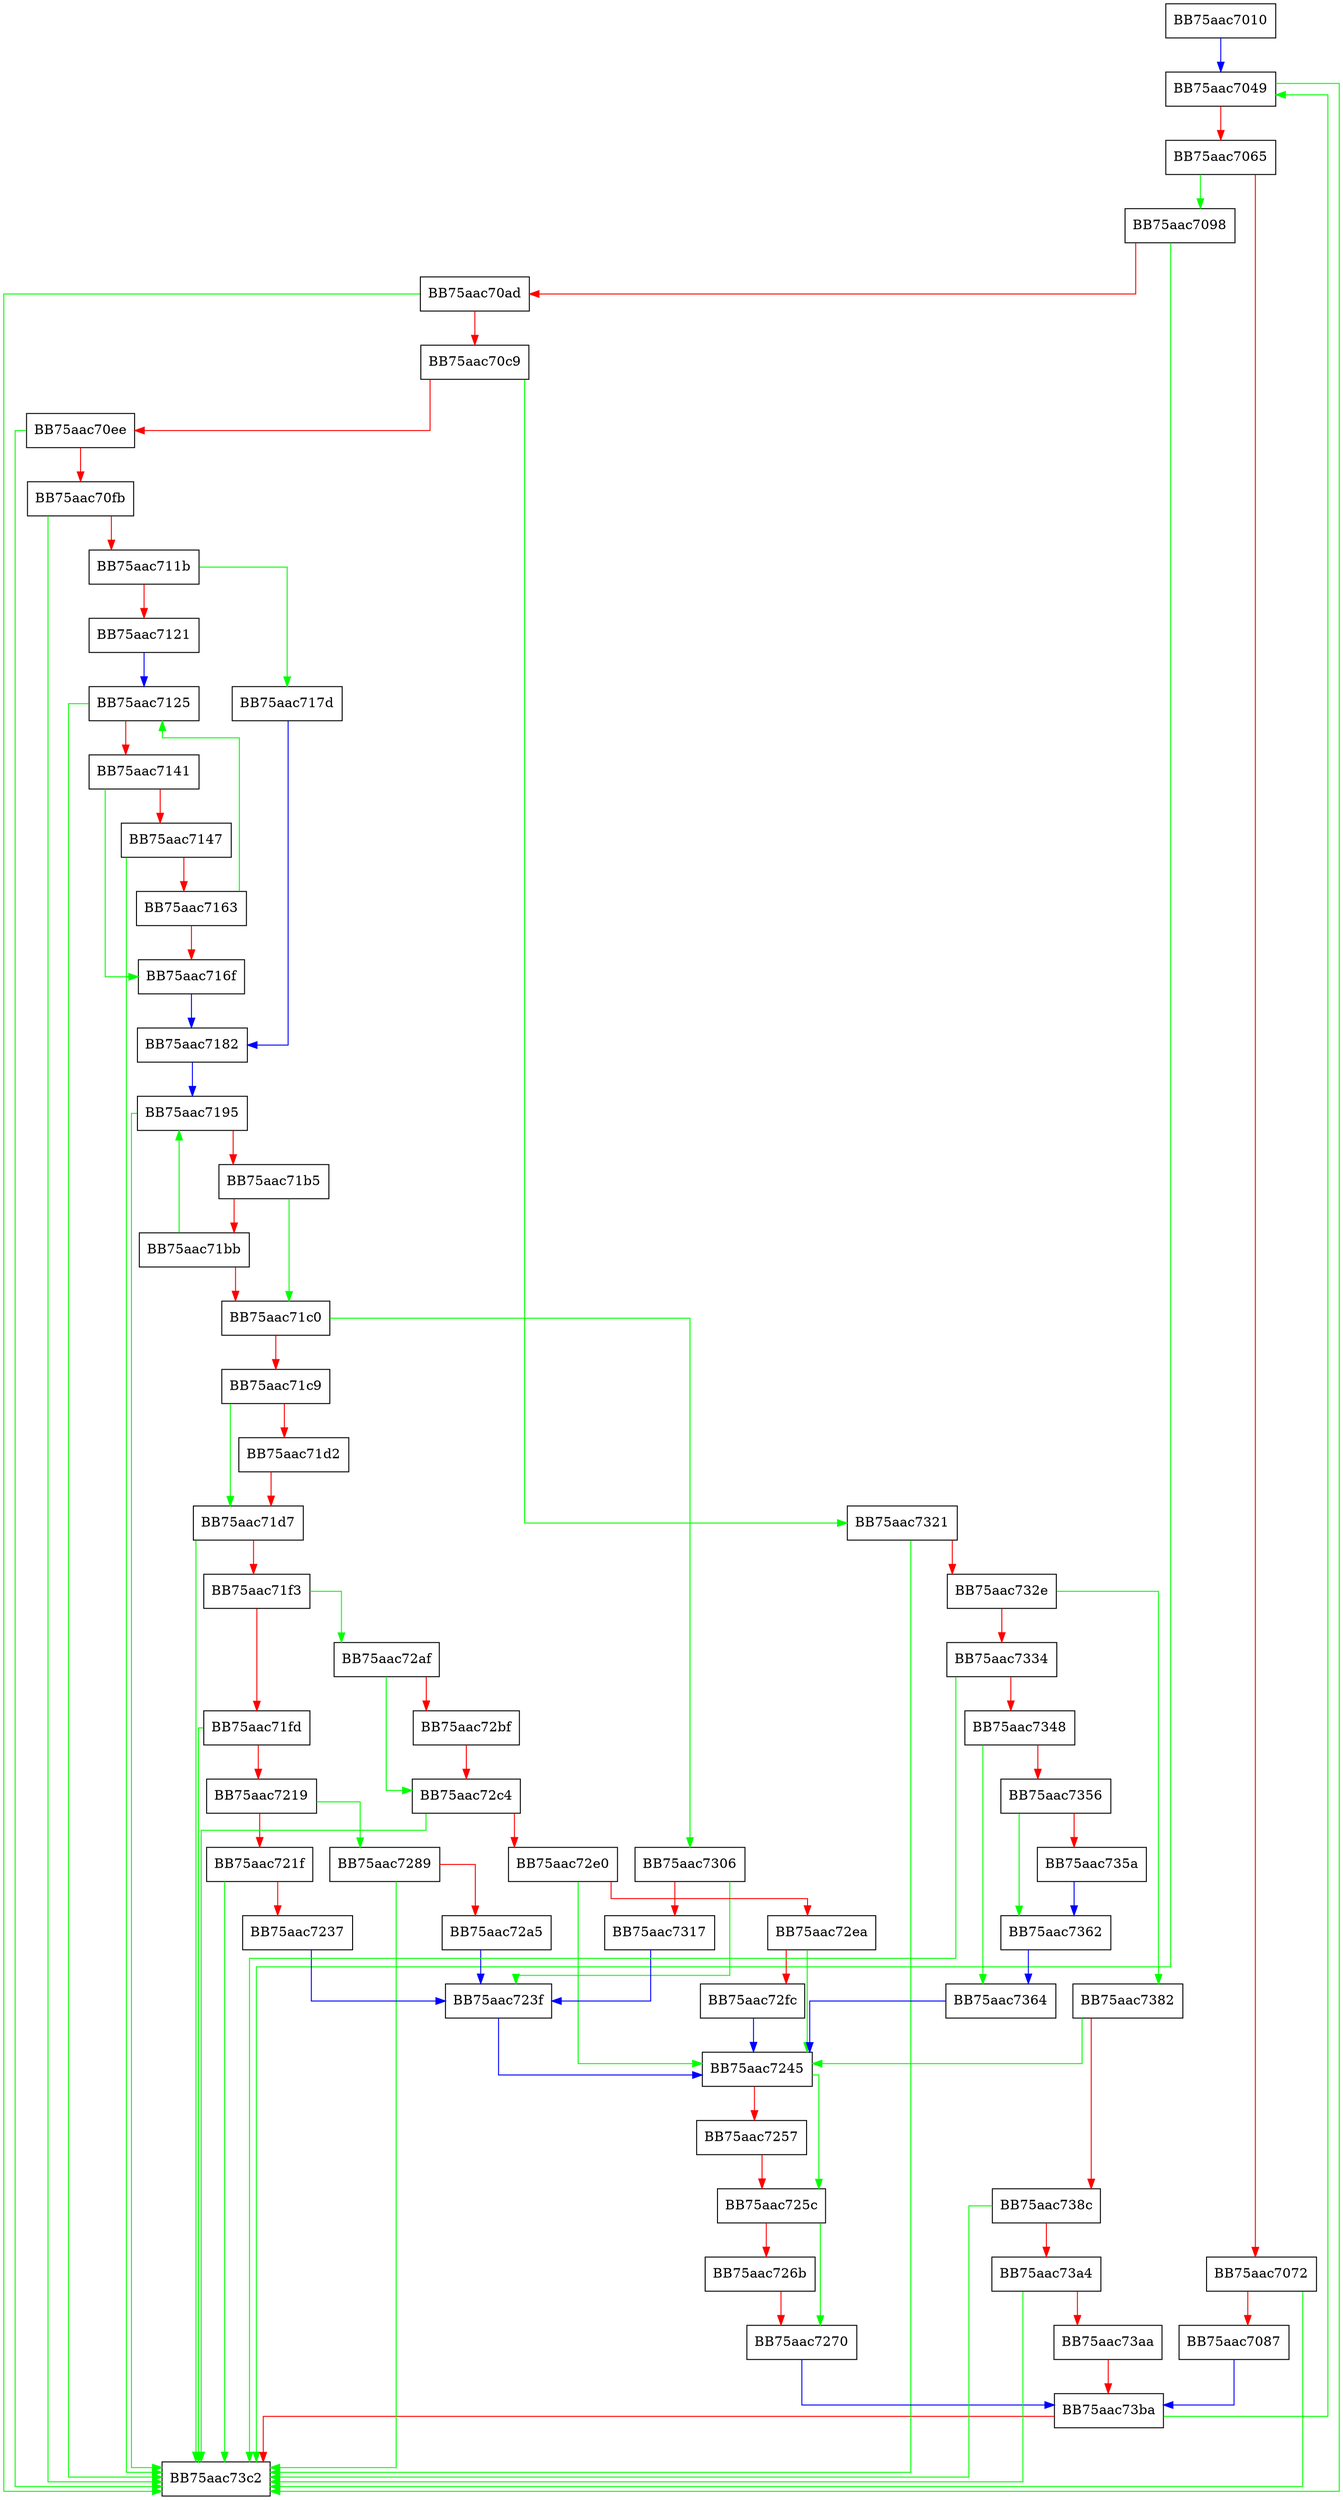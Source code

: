 digraph OnTheFly {
  node [shape="box"];
  graph [splines=ortho];
  BB75aac7010 -> BB75aac7049 [color="blue"];
  BB75aac7049 -> BB75aac73c2 [color="green"];
  BB75aac7049 -> BB75aac7065 [color="red"];
  BB75aac7065 -> BB75aac7098 [color="green"];
  BB75aac7065 -> BB75aac7072 [color="red"];
  BB75aac7072 -> BB75aac73c2 [color="green"];
  BB75aac7072 -> BB75aac7087 [color="red"];
  BB75aac7087 -> BB75aac73ba [color="blue"];
  BB75aac7098 -> BB75aac73c2 [color="green"];
  BB75aac7098 -> BB75aac70ad [color="red"];
  BB75aac70ad -> BB75aac73c2 [color="green"];
  BB75aac70ad -> BB75aac70c9 [color="red"];
  BB75aac70c9 -> BB75aac7321 [color="green"];
  BB75aac70c9 -> BB75aac70ee [color="red"];
  BB75aac70ee -> BB75aac73c2 [color="green"];
  BB75aac70ee -> BB75aac70fb [color="red"];
  BB75aac70fb -> BB75aac73c2 [color="green"];
  BB75aac70fb -> BB75aac711b [color="red"];
  BB75aac711b -> BB75aac717d [color="green"];
  BB75aac711b -> BB75aac7121 [color="red"];
  BB75aac7121 -> BB75aac7125 [color="blue"];
  BB75aac7125 -> BB75aac73c2 [color="green"];
  BB75aac7125 -> BB75aac7141 [color="red"];
  BB75aac7141 -> BB75aac716f [color="green"];
  BB75aac7141 -> BB75aac7147 [color="red"];
  BB75aac7147 -> BB75aac73c2 [color="green"];
  BB75aac7147 -> BB75aac7163 [color="red"];
  BB75aac7163 -> BB75aac7125 [color="green"];
  BB75aac7163 -> BB75aac716f [color="red"];
  BB75aac716f -> BB75aac7182 [color="blue"];
  BB75aac717d -> BB75aac7182 [color="blue"];
  BB75aac7182 -> BB75aac7195 [color="blue"];
  BB75aac7195 -> BB75aac73c2 [color="green"];
  BB75aac7195 -> BB75aac71b5 [color="red"];
  BB75aac71b5 -> BB75aac71c0 [color="green"];
  BB75aac71b5 -> BB75aac71bb [color="red"];
  BB75aac71bb -> BB75aac7195 [color="green"];
  BB75aac71bb -> BB75aac71c0 [color="red"];
  BB75aac71c0 -> BB75aac7306 [color="green"];
  BB75aac71c0 -> BB75aac71c9 [color="red"];
  BB75aac71c9 -> BB75aac71d7 [color="green"];
  BB75aac71c9 -> BB75aac71d2 [color="red"];
  BB75aac71d2 -> BB75aac71d7 [color="red"];
  BB75aac71d7 -> BB75aac73c2 [color="green"];
  BB75aac71d7 -> BB75aac71f3 [color="red"];
  BB75aac71f3 -> BB75aac72af [color="green"];
  BB75aac71f3 -> BB75aac71fd [color="red"];
  BB75aac71fd -> BB75aac73c2 [color="green"];
  BB75aac71fd -> BB75aac7219 [color="red"];
  BB75aac7219 -> BB75aac7289 [color="green"];
  BB75aac7219 -> BB75aac721f [color="red"];
  BB75aac721f -> BB75aac73c2 [color="green"];
  BB75aac721f -> BB75aac7237 [color="red"];
  BB75aac7237 -> BB75aac723f [color="blue"];
  BB75aac723f -> BB75aac7245 [color="blue"];
  BB75aac7245 -> BB75aac725c [color="green"];
  BB75aac7245 -> BB75aac7257 [color="red"];
  BB75aac7257 -> BB75aac725c [color="red"];
  BB75aac725c -> BB75aac7270 [color="green"];
  BB75aac725c -> BB75aac726b [color="red"];
  BB75aac726b -> BB75aac7270 [color="red"];
  BB75aac7270 -> BB75aac73ba [color="blue"];
  BB75aac7289 -> BB75aac73c2 [color="green"];
  BB75aac7289 -> BB75aac72a5 [color="red"];
  BB75aac72a5 -> BB75aac723f [color="blue"];
  BB75aac72af -> BB75aac72c4 [color="green"];
  BB75aac72af -> BB75aac72bf [color="red"];
  BB75aac72bf -> BB75aac72c4 [color="red"];
  BB75aac72c4 -> BB75aac73c2 [color="green"];
  BB75aac72c4 -> BB75aac72e0 [color="red"];
  BB75aac72e0 -> BB75aac7245 [color="green"];
  BB75aac72e0 -> BB75aac72ea [color="red"];
  BB75aac72ea -> BB75aac7245 [color="green"];
  BB75aac72ea -> BB75aac72fc [color="red"];
  BB75aac72fc -> BB75aac7245 [color="blue"];
  BB75aac7306 -> BB75aac723f [color="green"];
  BB75aac7306 -> BB75aac7317 [color="red"];
  BB75aac7317 -> BB75aac723f [color="blue"];
  BB75aac7321 -> BB75aac73c2 [color="green"];
  BB75aac7321 -> BB75aac732e [color="red"];
  BB75aac732e -> BB75aac7382 [color="green"];
  BB75aac732e -> BB75aac7334 [color="red"];
  BB75aac7334 -> BB75aac73c2 [color="green"];
  BB75aac7334 -> BB75aac7348 [color="red"];
  BB75aac7348 -> BB75aac7364 [color="green"];
  BB75aac7348 -> BB75aac7356 [color="red"];
  BB75aac7356 -> BB75aac7362 [color="green"];
  BB75aac7356 -> BB75aac735a [color="red"];
  BB75aac735a -> BB75aac7362 [color="blue"];
  BB75aac7362 -> BB75aac7364 [color="blue"];
  BB75aac7364 -> BB75aac7245 [color="blue"];
  BB75aac7382 -> BB75aac7245 [color="green"];
  BB75aac7382 -> BB75aac738c [color="red"];
  BB75aac738c -> BB75aac73c2 [color="green"];
  BB75aac738c -> BB75aac73a4 [color="red"];
  BB75aac73a4 -> BB75aac73c2 [color="green"];
  BB75aac73a4 -> BB75aac73aa [color="red"];
  BB75aac73aa -> BB75aac73ba [color="red"];
  BB75aac73ba -> BB75aac7049 [color="green"];
  BB75aac73ba -> BB75aac73c2 [color="red"];
}